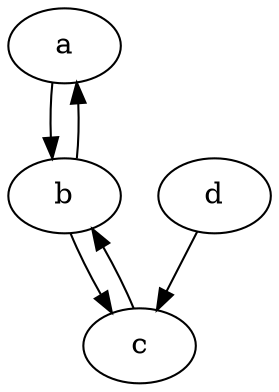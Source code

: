 digraph graphname {
  a;
  b;
  c;
  d;
  a -> b [weight = 1];
  b -> a [weight = 1];
  b -> c [weight = 2];
  c -> b [weight = 2];
  d -> c [weight = 4];
}